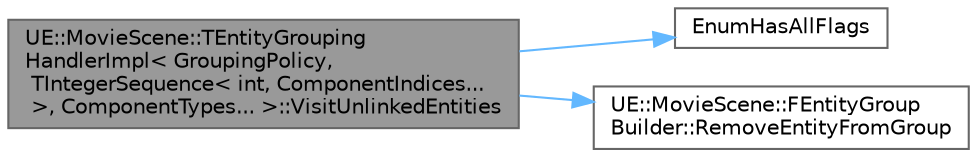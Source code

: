 digraph "UE::MovieScene::TEntityGroupingHandlerImpl&lt; GroupingPolicy, TIntegerSequence&lt; int, ComponentIndices... &gt;, ComponentTypes... &gt;::VisitUnlinkedEntities"
{
 // INTERACTIVE_SVG=YES
 // LATEX_PDF_SIZE
  bgcolor="transparent";
  edge [fontname=Helvetica,fontsize=10,labelfontname=Helvetica,labelfontsize=10];
  node [fontname=Helvetica,fontsize=10,shape=box,height=0.2,width=0.4];
  rankdir="LR";
  Node1 [id="Node000001",label="UE::MovieScene::TEntityGrouping\lHandlerImpl\< GroupingPolicy,\l TIntegerSequence\< int, ComponentIndices...\l \>, ComponentTypes... \>::VisitUnlinkedEntities",height=0.2,width=0.4,color="gray40", fillcolor="grey60", style="filled", fontcolor="black",tooltip=" "];
  Node1 -> Node2 [id="edge1_Node000001_Node000002",color="steelblue1",style="solid",tooltip=" "];
  Node2 [id="Node000002",label="EnumHasAllFlags",height=0.2,width=0.4,color="grey40", fillcolor="white", style="filled",URL="$d8/de7/EnumClassFlags_8h.html#a61a208294a0303992a80f954efb9b6b5",tooltip=" "];
  Node1 -> Node3 [id="edge2_Node000001_Node000003",color="steelblue1",style="solid",tooltip=" "];
  Node3 [id="Node000003",label="UE::MovieScene::FEntityGroup\lBuilder::RemoveEntityFromGroup",height=0.2,width=0.4,color="grey40", fillcolor="white", style="filled",URL="$de/d1c/structUE_1_1MovieScene_1_1FEntityGroupBuilder.html#a3866dbb9d4254878f2c442ddff8a144a",tooltip="Remove the entity from the given group."];
}

